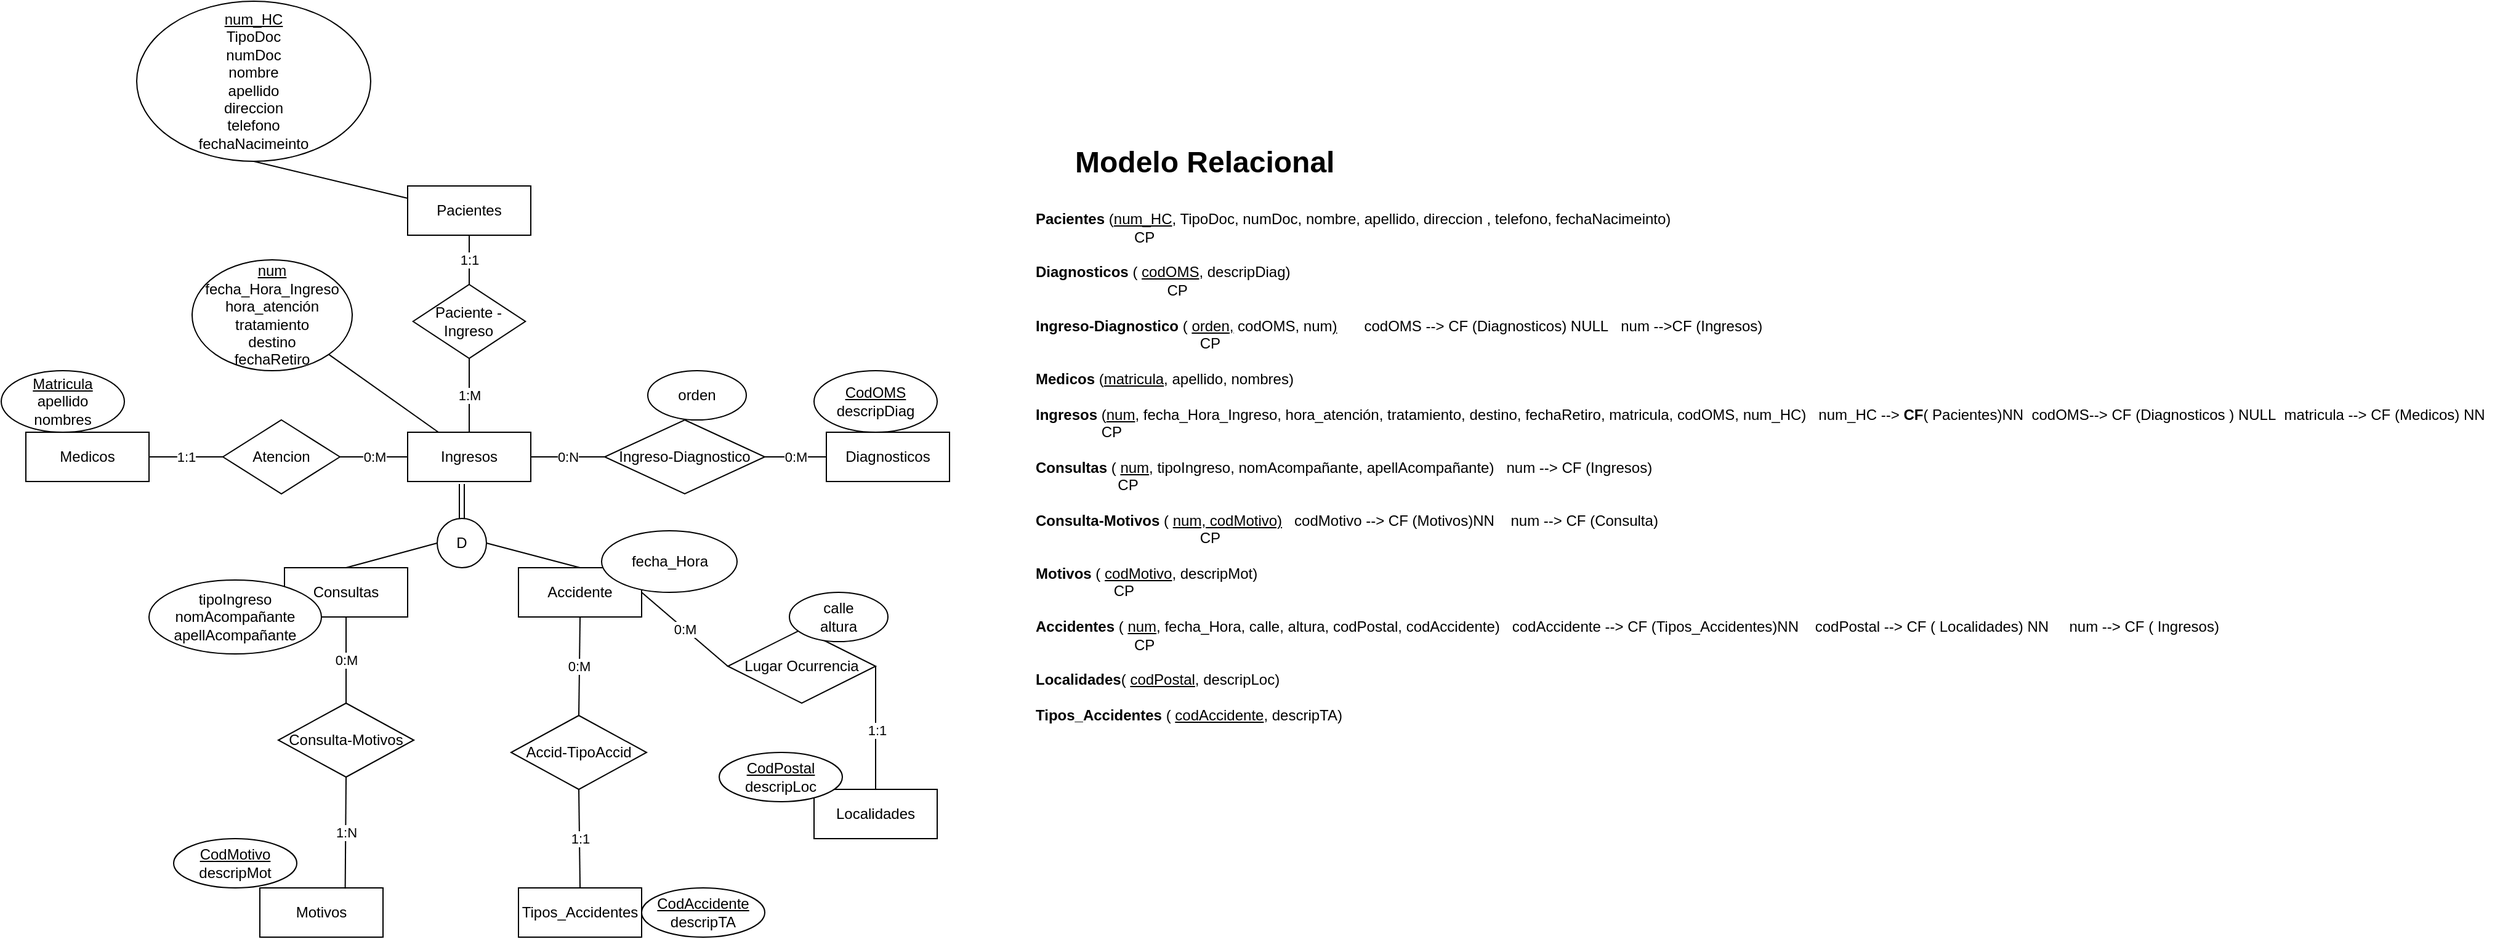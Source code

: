 <mxfile version="27.0.9">
  <diagram name="Página-1" id="kFTfZqX--AuCO2HkpCwb">
    <mxGraphModel grid="1" page="1" gridSize="10" guides="1" tooltips="1" connect="1" arrows="1" fold="1" pageScale="1" pageWidth="827" pageHeight="1169" math="0" shadow="0">
      <root>
        <mxCell id="0" />
        <mxCell id="1" parent="0" />
        <mxCell id="hpdP9nWc89U68lc98Yp1-120" value="Motivos" style="whiteSpace=wrap;html=1;align=center;" vertex="1" parent="1">
          <mxGeometry x="250" y="830" width="100" height="40" as="geometry" />
        </mxCell>
        <mxCell id="hpdP9nWc89U68lc98Yp1-121" value="&lt;u&gt;CodMotivo&lt;/u&gt;&lt;div&gt;descripMot&lt;/div&gt;" style="ellipse;whiteSpace=wrap;html=1;align=center;" vertex="1" parent="1">
          <mxGeometry x="180" y="790" width="100" height="40" as="geometry" />
        </mxCell>
        <mxCell id="hpdP9nWc89U68lc98Yp1-122" value="Tipos_Accidentes" style="whiteSpace=wrap;html=1;align=center;" vertex="1" parent="1">
          <mxGeometry x="460" y="830" width="100" height="40" as="geometry" />
        </mxCell>
        <mxCell id="hpdP9nWc89U68lc98Yp1-123" value="&lt;u&gt;CodAccidente&lt;/u&gt;&lt;div&gt;descripTA&lt;/div&gt;" style="ellipse;whiteSpace=wrap;html=1;align=center;" vertex="1" parent="1">
          <mxGeometry x="560" y="830" width="100" height="40" as="geometry" />
        </mxCell>
        <mxCell id="hpdP9nWc89U68lc98Yp1-124" value="Localidades" style="whiteSpace=wrap;html=1;align=center;" vertex="1" parent="1">
          <mxGeometry x="700" y="750" width="100" height="40" as="geometry" />
        </mxCell>
        <mxCell id="hpdP9nWc89U68lc98Yp1-125" value="&lt;u&gt;CodPostal&lt;/u&gt;&lt;div&gt;descripLoc&lt;/div&gt;" style="ellipse;whiteSpace=wrap;html=1;align=center;" vertex="1" parent="1">
          <mxGeometry x="623" y="720" width="100" height="40" as="geometry" />
        </mxCell>
        <mxCell id="hpdP9nWc89U68lc98Yp1-126" value="Medicos" style="whiteSpace=wrap;html=1;align=center;" vertex="1" parent="1">
          <mxGeometry x="60" y="460" width="100" height="40" as="geometry" />
        </mxCell>
        <mxCell id="hpdP9nWc89U68lc98Yp1-127" value="&lt;u&gt;Matricula&lt;/u&gt;&lt;br&gt;&lt;div&gt;apellido&lt;/div&gt;&lt;div&gt;nombres&lt;/div&gt;" style="ellipse;whiteSpace=wrap;html=1;align=center;" vertex="1" parent="1">
          <mxGeometry x="40" y="410" width="100" height="50" as="geometry" />
        </mxCell>
        <mxCell id="hpdP9nWc89U68lc98Yp1-128" value="Diagnosticos" style="whiteSpace=wrap;html=1;align=center;" vertex="1" parent="1">
          <mxGeometry x="710" y="460" width="100" height="40" as="geometry" />
        </mxCell>
        <mxCell id="hpdP9nWc89U68lc98Yp1-129" value="&lt;u&gt;CodOMS&lt;/u&gt;&lt;div&gt;descripDiag&lt;/div&gt;" style="ellipse;whiteSpace=wrap;html=1;align=center;" vertex="1" parent="1">
          <mxGeometry x="700" y="410" width="100" height="50" as="geometry" />
        </mxCell>
        <mxCell id="hpdP9nWc89U68lc98Yp1-132" value="Pacientes" style="whiteSpace=wrap;html=1;align=center;" vertex="1" parent="1">
          <mxGeometry x="370" y="260" width="100" height="40" as="geometry" />
        </mxCell>
        <mxCell id="hpdP9nWc89U68lc98Yp1-133" value="&lt;u&gt;num_HC&lt;/u&gt;&lt;div&gt;TipoDoc&lt;div&gt;numDoc&lt;/div&gt;&lt;div&gt;nombre&lt;/div&gt;&lt;div&gt;apellido&lt;/div&gt;&lt;div&gt;direccion&lt;/div&gt;&lt;div&gt;telefono&lt;/div&gt;&lt;div&gt;fechaNacimeinto&lt;/div&gt;&lt;/div&gt;" style="ellipse;whiteSpace=wrap;html=1;align=center;" vertex="1" parent="1">
          <mxGeometry x="150" y="110" width="190" height="130" as="geometry" />
        </mxCell>
        <mxCell id="hpdP9nWc89U68lc98Yp1-134" value="" style="endArrow=none;html=1;rounded=0;exitX=0.5;exitY=1;exitDx=0;exitDy=0;entryX=0;entryY=0.25;entryDx=0;entryDy=0;" edge="1" parent="1" source="hpdP9nWc89U68lc98Yp1-133" target="hpdP9nWc89U68lc98Yp1-132">
          <mxGeometry width="50" height="50" relative="1" as="geometry">
            <mxPoint x="470" y="230" as="sourcePoint" />
            <mxPoint x="520" y="180" as="targetPoint" />
          </mxGeometry>
        </mxCell>
        <mxCell id="hpdP9nWc89U68lc98Yp1-137" value="Ingresos" style="whiteSpace=wrap;html=1;align=center;" vertex="1" parent="1">
          <mxGeometry x="370" y="460" width="100" height="40" as="geometry" />
        </mxCell>
        <mxCell id="hpdP9nWc89U68lc98Yp1-138" value="Consultas" style="whiteSpace=wrap;html=1;align=center;" vertex="1" parent="1">
          <mxGeometry x="270" y="570" width="100" height="40" as="geometry" />
        </mxCell>
        <mxCell id="hpdP9nWc89U68lc98Yp1-139" value="Accidente" style="whiteSpace=wrap;html=1;align=center;" vertex="1" parent="1">
          <mxGeometry x="460" y="570" width="100" height="40" as="geometry" />
        </mxCell>
        <mxCell id="hpdP9nWc89U68lc98Yp1-140" value="" style="endArrow=none;html=1;rounded=0;exitX=0.5;exitY=0;exitDx=0;exitDy=0;entryX=0;entryY=0.5;entryDx=0;entryDy=0;" edge="1" parent="1" source="hpdP9nWc89U68lc98Yp1-138" target="hpdP9nWc89U68lc98Yp1-173">
          <mxGeometry relative="1" as="geometry">
            <mxPoint x="180" y="480" as="sourcePoint" />
            <mxPoint x="340" y="480" as="targetPoint" />
          </mxGeometry>
        </mxCell>
        <mxCell id="hpdP9nWc89U68lc98Yp1-141" value="" style="endArrow=none;html=1;rounded=0;exitX=0.5;exitY=0;exitDx=0;exitDy=0;entryX=1;entryY=0.5;entryDx=0;entryDy=0;" edge="1" parent="1" source="hpdP9nWc89U68lc98Yp1-139" target="hpdP9nWc89U68lc98Yp1-173">
          <mxGeometry relative="1" as="geometry">
            <mxPoint x="294" y="580" as="sourcePoint" />
            <mxPoint x="420" y="510" as="targetPoint" />
          </mxGeometry>
        </mxCell>
        <mxCell id="hpdP9nWc89U68lc98Yp1-142" value="&lt;u&gt;num&lt;/u&gt;&lt;div&gt;fecha_Hora_Ingreso&lt;/div&gt;&lt;div&gt;hora_atención&lt;/div&gt;&lt;div&gt;tratamiento&lt;/div&gt;&lt;div&gt;destino&lt;/div&gt;&lt;div&gt;fechaRetiro&lt;/div&gt;" style="ellipse;whiteSpace=wrap;html=1;align=center;" vertex="1" parent="1">
          <mxGeometry x="195" y="320" width="130" height="90" as="geometry" />
        </mxCell>
        <mxCell id="hpdP9nWc89U68lc98Yp1-143" value="tipoIngreso&lt;div&gt;nomAcompañante&lt;/div&gt;&lt;div&gt;apellAcompañante&lt;/div&gt;" style="ellipse;whiteSpace=wrap;html=1;align=center;" vertex="1" parent="1">
          <mxGeometry x="160" y="580" width="140" height="60" as="geometry" />
        </mxCell>
        <mxCell id="hpdP9nWc89U68lc98Yp1-144" value="Consulta-Motivos" style="shape=rhombus;perimeter=rhombusPerimeter;whiteSpace=wrap;html=1;align=center;" vertex="1" parent="1">
          <mxGeometry x="265" y="680" width="110" height="60" as="geometry" />
        </mxCell>
        <mxCell id="hpdP9nWc89U68lc98Yp1-145" value="0:M" style="endArrow=none;html=1;rounded=0;exitX=0.5;exitY=1;exitDx=0;exitDy=0;entryX=0.5;entryY=0;entryDx=0;entryDy=0;" edge="1" parent="1" source="hpdP9nWc89U68lc98Yp1-138" target="hpdP9nWc89U68lc98Yp1-144">
          <mxGeometry relative="1" as="geometry">
            <mxPoint x="480" y="770" as="sourcePoint" />
            <mxPoint x="640" y="770" as="targetPoint" />
          </mxGeometry>
        </mxCell>
        <mxCell id="hpdP9nWc89U68lc98Yp1-147" value="1:N" style="endArrow=none;html=1;rounded=0;exitX=0.693;exitY=0.017;exitDx=0;exitDy=0;entryX=0.5;entryY=1;entryDx=0;entryDy=0;exitPerimeter=0;" edge="1" parent="1" source="hpdP9nWc89U68lc98Yp1-120" target="hpdP9nWc89U68lc98Yp1-144">
          <mxGeometry relative="1" as="geometry">
            <mxPoint x="330" y="620" as="sourcePoint" />
            <mxPoint x="320" y="750" as="targetPoint" />
          </mxGeometry>
        </mxCell>
        <mxCell id="hpdP9nWc89U68lc98Yp1-148" value="Accid-TipoAccid" style="shape=rhombus;perimeter=rhombusPerimeter;whiteSpace=wrap;html=1;align=center;" vertex="1" parent="1">
          <mxGeometry x="454" y="690" width="110" height="60" as="geometry" />
        </mxCell>
        <mxCell id="hpdP9nWc89U68lc98Yp1-149" value="1:1" style="endArrow=none;html=1;rounded=0;exitX=0.5;exitY=0;exitDx=0;exitDy=0;entryX=0.5;entryY=1;entryDx=0;entryDy=0;" edge="1" parent="1" source="hpdP9nWc89U68lc98Yp1-122" target="hpdP9nWc89U68lc98Yp1-148">
          <mxGeometry relative="1" as="geometry">
            <mxPoint x="504" y="831" as="sourcePoint" />
            <mxPoint x="505" y="750" as="targetPoint" />
          </mxGeometry>
        </mxCell>
        <mxCell id="hpdP9nWc89U68lc98Yp1-150" value="0:M" style="endArrow=none;html=1;rounded=0;exitX=0.5;exitY=0;exitDx=0;exitDy=0;entryX=0.5;entryY=1;entryDx=0;entryDy=0;" edge="1" parent="1" source="hpdP9nWc89U68lc98Yp1-148" target="hpdP9nWc89U68lc98Yp1-139">
          <mxGeometry relative="1" as="geometry">
            <mxPoint x="515" y="840" as="sourcePoint" />
            <mxPoint x="515" y="750" as="targetPoint" />
          </mxGeometry>
        </mxCell>
        <mxCell id="hpdP9nWc89U68lc98Yp1-151" value="fecha_Hora" style="ellipse;whiteSpace=wrap;html=1;align=center;" vertex="1" parent="1">
          <mxGeometry x="527.5" y="540" width="110" height="50" as="geometry" />
        </mxCell>
        <mxCell id="hpdP9nWc89U68lc98Yp1-152" value="" style="endArrow=none;html=1;rounded=0;exitX=1;exitY=0.5;exitDx=0;exitDy=0;entryX=0.5;entryY=0;entryDx=0;entryDy=0;" edge="1" parent="1" source="hpdP9nWc89U68lc98Yp1-155" target="hpdP9nWc89U68lc98Yp1-124">
          <mxGeometry relative="1" as="geometry">
            <mxPoint x="650" y="610" as="sourcePoint" />
            <mxPoint x="810" y="610" as="targetPoint" />
          </mxGeometry>
        </mxCell>
        <mxCell id="hpdP9nWc89U68lc98Yp1-153" value="1:1" style="edgeLabel;html=1;align=center;verticalAlign=middle;resizable=0;points=[];" connectable="0" vertex="1" parent="hpdP9nWc89U68lc98Yp1-152">
          <mxGeometry x="0.027" relative="1" as="geometry">
            <mxPoint x="1" as="offset" />
          </mxGeometry>
        </mxCell>
        <mxCell id="hpdP9nWc89U68lc98Yp1-154" value="0:M" style="endArrow=none;html=1;rounded=0;entryX=0;entryY=0.5;entryDx=0;entryDy=0;exitX=1;exitY=0.5;exitDx=0;exitDy=0;" edge="1" parent="1" source="hpdP9nWc89U68lc98Yp1-139" target="hpdP9nWc89U68lc98Yp1-155">
          <mxGeometry relative="1" as="geometry">
            <mxPoint x="650" y="610" as="sourcePoint" />
            <mxPoint x="810" y="610" as="targetPoint" />
          </mxGeometry>
        </mxCell>
        <mxCell id="hpdP9nWc89U68lc98Yp1-155" value="Lugar Ocurrencia" style="shape=rhombus;perimeter=rhombusPerimeter;whiteSpace=wrap;html=1;align=center;" vertex="1" parent="1">
          <mxGeometry x="630" y="620" width="120" height="60" as="geometry" />
        </mxCell>
        <mxCell id="hpdP9nWc89U68lc98Yp1-156" value="calle&lt;div&gt;altura&lt;/div&gt;" style="ellipse;whiteSpace=wrap;html=1;align=center;" vertex="1" parent="1">
          <mxGeometry x="680" y="590" width="80" height="40" as="geometry" />
        </mxCell>
        <mxCell id="hpdP9nWc89U68lc98Yp1-157" value="Atencion" style="shape=rhombus;perimeter=rhombusPerimeter;whiteSpace=wrap;html=1;align=center;" vertex="1" parent="1">
          <mxGeometry x="220" y="450" width="95" height="60" as="geometry" />
        </mxCell>
        <mxCell id="hpdP9nWc89U68lc98Yp1-158" value="0:M" style="endArrow=none;html=1;rounded=0;entryX=0;entryY=0.5;entryDx=0;entryDy=0;exitX=1;exitY=0.5;exitDx=0;exitDy=0;" edge="1" parent="1" source="hpdP9nWc89U68lc98Yp1-157" target="hpdP9nWc89U68lc98Yp1-137">
          <mxGeometry relative="1" as="geometry">
            <mxPoint x="320" y="480" as="sourcePoint" />
            <mxPoint x="698" y="280" as="targetPoint" />
            <mxPoint as="offset" />
          </mxGeometry>
        </mxCell>
        <mxCell id="hpdP9nWc89U68lc98Yp1-159" value="1:1" style="endArrow=none;html=1;rounded=0;exitX=1;exitY=0.5;exitDx=0;exitDy=0;entryX=0;entryY=0.5;entryDx=0;entryDy=0;" edge="1" parent="1" source="hpdP9nWc89U68lc98Yp1-126" target="hpdP9nWc89U68lc98Yp1-157">
          <mxGeometry relative="1" as="geometry">
            <mxPoint x="590" y="350" as="sourcePoint" />
            <mxPoint x="750" y="350" as="targetPoint" />
          </mxGeometry>
        </mxCell>
        <mxCell id="hpdP9nWc89U68lc98Yp1-160" value="Paciente -Ingreso" style="shape=rhombus;perimeter=rhombusPerimeter;whiteSpace=wrap;html=1;align=center;" vertex="1" parent="1">
          <mxGeometry x="374.38" y="340" width="91.25" height="60" as="geometry" />
        </mxCell>
        <mxCell id="hpdP9nWc89U68lc98Yp1-161" value="1:1" style="endArrow=none;html=1;rounded=0;exitX=0.5;exitY=1;exitDx=0;exitDy=0;entryX=0.5;entryY=0;entryDx=0;entryDy=0;" edge="1" parent="1" source="hpdP9nWc89U68lc98Yp1-132" target="hpdP9nWc89U68lc98Yp1-160">
          <mxGeometry relative="1" as="geometry">
            <mxPoint x="470" y="440" as="sourcePoint" />
            <mxPoint x="630" y="440" as="targetPoint" />
          </mxGeometry>
        </mxCell>
        <mxCell id="hpdP9nWc89U68lc98Yp1-162" value="1:M" style="endArrow=none;html=1;rounded=0;exitX=0.5;exitY=0;exitDx=0;exitDy=0;entryX=0.5;entryY=1;entryDx=0;entryDy=0;" edge="1" parent="1" source="hpdP9nWc89U68lc98Yp1-137" target="hpdP9nWc89U68lc98Yp1-160">
          <mxGeometry relative="1" as="geometry">
            <mxPoint x="430" y="310" as="sourcePoint" />
            <mxPoint x="430" y="360" as="targetPoint" />
            <mxPoint as="offset" />
          </mxGeometry>
        </mxCell>
        <mxCell id="hpdP9nWc89U68lc98Yp1-165" value="Ingreso-Diagnostico" style="shape=rhombus;perimeter=rhombusPerimeter;whiteSpace=wrap;html=1;align=center;" vertex="1" parent="1">
          <mxGeometry x="530" y="450" width="130" height="60" as="geometry" />
        </mxCell>
        <mxCell id="hpdP9nWc89U68lc98Yp1-166" value="0:N" style="endArrow=none;html=1;rounded=0;exitX=1;exitY=0.5;exitDx=0;exitDy=0;entryX=0;entryY=0.5;entryDx=0;entryDy=0;" edge="1" parent="1" source="hpdP9nWc89U68lc98Yp1-137" target="hpdP9nWc89U68lc98Yp1-165">
          <mxGeometry relative="1" as="geometry">
            <mxPoint x="430" y="310" as="sourcePoint" />
            <mxPoint x="430" y="360" as="targetPoint" />
            <mxPoint as="offset" />
          </mxGeometry>
        </mxCell>
        <mxCell id="hpdP9nWc89U68lc98Yp1-167" value="0:M" style="endArrow=none;html=1;rounded=0;exitX=1;exitY=0.5;exitDx=0;exitDy=0;entryX=0;entryY=0.5;entryDx=0;entryDy=0;" edge="1" parent="1" source="hpdP9nWc89U68lc98Yp1-165" target="hpdP9nWc89U68lc98Yp1-128">
          <mxGeometry relative="1" as="geometry">
            <mxPoint x="480" y="290" as="sourcePoint" />
            <mxPoint x="550" y="290" as="targetPoint" />
            <mxPoint as="offset" />
          </mxGeometry>
        </mxCell>
        <mxCell id="hpdP9nWc89U68lc98Yp1-173" value="D" style="ellipse;whiteSpace=wrap;html=1;" vertex="1" parent="1">
          <mxGeometry x="394" y="530" width="40" height="40" as="geometry" />
        </mxCell>
        <mxCell id="hpdP9nWc89U68lc98Yp1-174" value="" style="shape=link;html=1;rounded=0;exitX=0.44;exitY=1.05;exitDx=0;exitDy=0;exitPerimeter=0;entryX=0.5;entryY=0;entryDx=0;entryDy=0;" edge="1" parent="1" source="hpdP9nWc89U68lc98Yp1-137" target="hpdP9nWc89U68lc98Yp1-173">
          <mxGeometry relative="1" as="geometry">
            <mxPoint x="460" y="530" as="sourcePoint" />
            <mxPoint x="620" y="530" as="targetPoint" />
          </mxGeometry>
        </mxCell>
        <mxCell id="hpdP9nWc89U68lc98Yp1-179" value="orden" style="ellipse;whiteSpace=wrap;html=1;align=center;" vertex="1" parent="1">
          <mxGeometry x="565" y="410" width="80" height="40" as="geometry" />
        </mxCell>
        <mxCell id="hpdP9nWc89U68lc98Yp1-181" value="" style="endArrow=none;html=1;rounded=0;exitX=1;exitY=1;exitDx=0;exitDy=0;entryX=0.25;entryY=0;entryDx=0;entryDy=0;" edge="1" parent="1" source="hpdP9nWc89U68lc98Yp1-142" target="hpdP9nWc89U68lc98Yp1-137">
          <mxGeometry relative="1" as="geometry">
            <mxPoint x="205" y="470" as="sourcePoint" />
            <mxPoint x="380" y="490" as="targetPoint" />
            <mxPoint as="offset" />
          </mxGeometry>
        </mxCell>
        <mxCell id="tq3w3E36C_Xs5kuEUW_F-1" value="&lt;h1 style=&quot;margin-top: 0px;&quot;&gt;Modelo Relacional&lt;/h1&gt;" style="text;html=1;whiteSpace=wrap;overflow=hidden;rounded=0;" vertex="1" parent="1">
          <mxGeometry x="910" y="220" width="230" height="50" as="geometry" />
        </mxCell>
        <mxCell id="tq3w3E36C_Xs5kuEUW_F-2" value="&lt;b&gt;Pacientes&lt;/b&gt;&amp;nbsp;(&lt;u style=&quot;text-align: center;&quot;&gt;num_HC&lt;/u&gt;&lt;span style=&quot;text-align: center; background-color: transparent; color: light-dark(rgb(0, 0, 0), rgb(255, 255, 255));&quot;&gt;, TipoDoc&lt;/span&gt;&lt;span style=&quot;text-align: center; background-color: transparent; color: light-dark(rgb(0, 0, 0), rgb(255, 255, 255));&quot;&gt;, numDoc,&amp;nbsp;&lt;/span&gt;&lt;span style=&quot;text-align: center; background-color: transparent; color: light-dark(rgb(0, 0, 0), rgb(255, 255, 255));&quot;&gt;nombre,&amp;nbsp;&lt;/span&gt;&lt;span style=&quot;text-align: center; background-color: transparent; color: light-dark(rgb(0, 0, 0), rgb(255, 255, 255));&quot;&gt;apellido&lt;/span&gt;&lt;span style=&quot;text-align: center; background-color: transparent; color: light-dark(rgb(0, 0, 0), rgb(255, 255, 255));&quot;&gt;, direccion ,&amp;nbsp;&lt;/span&gt;&lt;span style=&quot;text-align: center; background-color: transparent; color: light-dark(rgb(0, 0, 0), rgb(255, 255, 255));&quot;&gt;telefono,&amp;nbsp;&lt;/span&gt;&lt;span style=&quot;text-align: center; background-color: transparent; color: light-dark(rgb(0, 0, 0), rgb(255, 255, 255));&quot;&gt;fechaNacimeinto)&lt;/span&gt;&lt;div&gt;&lt;span style=&quot;text-align: center; background-color: transparent; color: light-dark(rgb(0, 0, 0), rgb(255, 255, 255));&quot;&gt;&lt;span style=&quot;white-space: pre;&quot;&gt;&#x9;&lt;/span&gt;&lt;span style=&quot;white-space: pre;&quot;&gt;&#x9;&lt;/span&gt;&lt;span style=&quot;white-space: pre;&quot;&gt;&#x9;&lt;/span&gt;CP&lt;/span&gt;&lt;/div&gt;&lt;div&gt;&lt;span style=&quot;text-align: center; background-color: transparent; color: light-dark(rgb(0, 0, 0), rgb(255, 255, 255));&quot;&gt;&lt;br&gt;&lt;/span&gt;&lt;/div&gt;&lt;div&gt;&lt;span style=&quot;text-align: center; background-color: transparent; color: light-dark(rgb(0, 0, 0), rgb(255, 255, 255));&quot;&gt;&lt;b&gt;Diagnosticos&lt;/b&gt;&amp;nbsp;( &lt;u&gt;codOMS&lt;/u&gt;, descripDiag)&amp;nbsp;&lt;/span&gt;&lt;/div&gt;&lt;div&gt;&lt;span style=&quot;text-align: center; background-color: transparent; color: light-dark(rgb(0, 0, 0), rgb(255, 255, 255));&quot;&gt;&lt;span style=&quot;white-space: pre;&quot;&gt;&#x9;&lt;/span&gt;&lt;span style=&quot;white-space: pre;&quot;&gt;&#x9;&lt;/span&gt;&lt;span style=&quot;white-space: pre;&quot;&gt;&#x9;&lt;/span&gt;&lt;span style=&quot;white-space: pre;&quot;&gt;&#x9;&lt;/span&gt;CP&lt;br&gt;&lt;/span&gt;&lt;/div&gt;&lt;div&gt;&lt;span style=&quot;text-align: center; background-color: transparent; color: light-dark(rgb(0, 0, 0), rgb(255, 255, 255));&quot;&gt;&lt;br&gt;&lt;/span&gt;&lt;/div&gt;&lt;div&gt;&lt;span style=&quot;text-align: center; background-color: transparent; color: light-dark(rgb(0, 0, 0), rgb(255, 255, 255));&quot;&gt;&lt;b&gt;Ingreso-Diagnostico&lt;/b&gt;&amp;nbsp;( &lt;u&gt;orden,&lt;/u&gt; codOMS, num&lt;u&gt;)&lt;/u&gt;&lt;span style=&quot;text-decoration-line: underline; white-space: pre;&quot;&gt;&#x9;&lt;/span&gt;codOMS --&amp;gt; CF (Diagnosticos) NULL&amp;nbsp; &amp;nbsp;num --&amp;gt;CF (Ingresos)&lt;/span&gt;&lt;/div&gt;&lt;div&gt;&lt;span style=&quot;text-align: center; background-color: transparent; color: light-dark(rgb(0, 0, 0), rgb(255, 255, 255));&quot;&gt;&lt;span style=&quot;white-space: pre;&quot;&gt;&#x9;&lt;/span&gt;&lt;span style=&quot;white-space: pre;&quot;&gt;&#x9;&lt;/span&gt;&lt;span style=&quot;white-space: pre;&quot;&gt;&#x9;&lt;/span&gt;&lt;span style=&quot;white-space: pre;&quot;&gt;&#x9;&lt;/span&gt;&lt;span style=&quot;white-space: pre;&quot;&gt;&#x9;&lt;/span&gt;CP&lt;br&gt;&lt;/span&gt;&lt;/div&gt;&lt;div&gt;&lt;span style=&quot;text-align: center; background-color: transparent; color: light-dark(rgb(0, 0, 0), rgb(255, 255, 255));&quot;&gt;&lt;br&gt;&lt;/span&gt;&lt;/div&gt;&lt;div&gt;&lt;span style=&quot;text-align: center; background-color: transparent; color: light-dark(rgb(0, 0, 0), rgb(255, 255, 255));&quot;&gt;&lt;b&gt;Medicos&lt;/b&gt;&amp;nbsp;(&lt;u&gt;matricula&lt;/u&gt;, apellido, nombres)&amp;nbsp;&lt;/span&gt;&lt;/div&gt;&lt;div&gt;&lt;span style=&quot;text-align: center; background-color: transparent; color: light-dark(rgb(0, 0, 0), rgb(255, 255, 255));&quot;&gt;&lt;br&gt;&lt;/span&gt;&lt;/div&gt;&lt;div&gt;&lt;span style=&quot;text-align: center; background-color: transparent; color: light-dark(rgb(0, 0, 0), rgb(255, 255, 255));&quot;&gt;&lt;b&gt;Ingresos&lt;/b&gt;&amp;nbsp;(&lt;u&gt;num&lt;/u&gt;,&amp;nbsp;&lt;/span&gt;&lt;span style=&quot;text-align: center; background-color: transparent; color: light-dark(rgb(0, 0, 0), rgb(255, 255, 255));&quot;&gt;fecha_Hora_Ingreso,&amp;nbsp;&lt;/span&gt;&lt;span style=&quot;text-align: center; background-color: transparent; color: light-dark(rgb(0, 0, 0), rgb(255, 255, 255));&quot;&gt;hora_atención,&amp;nbsp;&lt;/span&gt;&lt;span style=&quot;text-align: center; background-color: transparent; color: light-dark(rgb(0, 0, 0), rgb(255, 255, 255));&quot;&gt;tratamiento,&amp;nbsp;&lt;/span&gt;&lt;span style=&quot;text-align: center; background-color: transparent; color: light-dark(rgb(0, 0, 0), rgb(255, 255, 255));&quot;&gt;destino,&amp;nbsp;&lt;/span&gt;&lt;span style=&quot;text-align: center; background-color: transparent; color: light-dark(rgb(0, 0, 0), rgb(255, 255, 255));&quot;&gt;fechaRetiro, matricula, codOMS, num_HC)&amp;nbsp; &amp;nbsp;num_HC --&amp;gt; &lt;b&gt;CF&lt;/b&gt;( Pacientes)NN&amp;nbsp;&amp;nbsp;&lt;/span&gt;&lt;span style=&quot;text-align: center;&quot;&gt;codOMS&lt;/span&gt;&lt;span style=&quot;text-align: center; background-color: transparent; color: light-dark(rgb(0, 0, 0), rgb(255, 255, 255));&quot;&gt;--&amp;gt; CF (Diagnosticos ) NULL&amp;nbsp; matricula --&amp;gt; CF (Medicos) NN&lt;/span&gt;&lt;/div&gt;&lt;div&gt;&lt;span style=&quot;text-align: center; background-color: transparent; color: light-dark(rgb(0, 0, 0), rgb(255, 255, 255));&quot;&gt;&lt;span style=&quot;white-space: pre;&quot;&gt;&#x9;&lt;/span&gt;&lt;span style=&quot;white-space: pre;&quot;&gt;&#x9;&lt;/span&gt;CP&lt;/span&gt;&lt;/div&gt;&lt;div&gt;&lt;span style=&quot;text-align: center; background-color: transparent; color: light-dark(rgb(0, 0, 0), rgb(255, 255, 255));&quot;&gt;&lt;br&gt;&lt;/span&gt;&lt;/div&gt;&lt;div&gt;&lt;span style=&quot;text-align: center; background-color: transparent; color: light-dark(rgb(0, 0, 0), rgb(255, 255, 255));&quot;&gt;&lt;b&gt;Consultas&amp;nbsp;&lt;/b&gt;(&amp;nbsp;&lt;/span&gt;&lt;span style=&quot;background-color: transparent; color: light-dark(rgb(0, 0, 0), rgb(255, 255, 255)); text-align: center;&quot;&gt;&lt;u&gt;num&lt;/u&gt;,&amp;nbsp;&lt;/span&gt;&lt;span style=&quot;text-align: center; background-color: transparent; color: light-dark(rgb(0, 0, 0), rgb(255, 255, 255));&quot;&gt;tipoIngreso,&amp;nbsp;&lt;/span&gt;&lt;span style=&quot;text-align: center; background-color: transparent; color: light-dark(rgb(0, 0, 0), rgb(255, 255, 255));&quot;&gt;nomAcompañante,&amp;nbsp;&lt;/span&gt;&lt;span style=&quot;text-align: center; background-color: transparent; color: light-dark(rgb(0, 0, 0), rgb(255, 255, 255));&quot;&gt;apellAcompañante)&amp;nbsp; &amp;nbsp;num --&amp;gt; CF (Ingresos)&lt;/span&gt;&lt;/div&gt;&lt;div&gt;&lt;span style=&quot;text-align: center; background-color: transparent; color: light-dark(rgb(0, 0, 0), rgb(255, 255, 255));&quot;&gt;&lt;span style=&quot;white-space: pre;&quot;&gt;&#x9;&lt;/span&gt;&lt;span style=&quot;white-space: pre;&quot;&gt;&#x9;&lt;/span&gt;&amp;nbsp; &amp;nbsp; CP&lt;br&gt;&lt;/span&gt;&lt;/div&gt;&lt;div&gt;&lt;span style=&quot;text-align: center; background-color: transparent; color: light-dark(rgb(0, 0, 0), rgb(255, 255, 255));&quot;&gt;&lt;br&gt;&lt;/span&gt;&lt;/div&gt;&lt;div&gt;&lt;span style=&quot;text-align: center; background-color: transparent; color: light-dark(rgb(0, 0, 0), rgb(255, 255, 255));&quot;&gt;&lt;b&gt;Consulta-Motivos&lt;/b&gt;&amp;nbsp;( &lt;u&gt;num, codMotivo)&lt;/u&gt;&amp;nbsp; &amp;nbsp;codMotivo --&amp;gt; CF (Motivos)NN&amp;nbsp; &amp;nbsp; num --&amp;gt; CF (Consulta)&amp;nbsp;&lt;/span&gt;&lt;/div&gt;&lt;div&gt;&lt;span style=&quot;text-align: center; background-color: transparent; color: light-dark(rgb(0, 0, 0), rgb(255, 255, 255));&quot;&gt;&lt;span style=&quot;white-space: pre;&quot;&gt;&#x9;&lt;/span&gt;&lt;span style=&quot;white-space: pre;&quot;&gt;&#x9;&lt;/span&gt;&lt;span style=&quot;white-space: pre;&quot;&gt;&#x9;&lt;/span&gt;&lt;span style=&quot;white-space: pre;&quot;&gt;&#x9;&lt;/span&gt;&lt;span style=&quot;white-space: pre;&quot;&gt;&#x9;&lt;/span&gt;CP&lt;br&gt;&lt;/span&gt;&lt;/div&gt;&lt;div&gt;&lt;span style=&quot;text-align: center; background-color: transparent; color: light-dark(rgb(0, 0, 0), rgb(255, 255, 255));&quot;&gt;&lt;br&gt;&lt;/span&gt;&lt;/div&gt;&lt;div&gt;&lt;span style=&quot;text-align: center; background-color: transparent; color: light-dark(rgb(0, 0, 0), rgb(255, 255, 255));&quot;&gt;&lt;b&gt;Motivos&lt;/b&gt;&amp;nbsp;( &lt;u&gt;codMotivo&lt;/u&gt;, descripMot)&lt;/span&gt;&lt;/div&gt;&lt;div&gt;&lt;span style=&quot;text-align: center; background-color: transparent; color: light-dark(rgb(0, 0, 0), rgb(255, 255, 255));&quot;&gt;&lt;span style=&quot;white-space: pre;&quot;&gt;&#x9;&lt;/span&gt;&lt;span style=&quot;white-space: pre;&quot;&gt;&#x9;&lt;/span&gt;&amp;nbsp; &amp;nbsp;CP&lt;br&gt;&lt;/span&gt;&lt;/div&gt;&lt;div&gt;&lt;span style=&quot;text-align: center; background-color: transparent; color: light-dark(rgb(0, 0, 0), rgb(255, 255, 255));&quot;&gt;&lt;br&gt;&lt;/span&gt;&lt;/div&gt;&lt;div&gt;&lt;span style=&quot;text-align: center; background-color: transparent; color: light-dark(rgb(0, 0, 0), rgb(255, 255, 255));&quot;&gt;&lt;b&gt;Accidentes &lt;/b&gt;( &lt;u&gt;num&lt;/u&gt;, fecha_Hora, calle, altura, codPostal, codAccidente)&amp;nbsp; &amp;nbsp;codAccidente --&amp;gt; CF (Tipos_Accidentes)NN&amp;nbsp; &amp;nbsp; codPostal --&amp;gt; CF ( Localidades) NN&amp;nbsp; &amp;nbsp; &amp;nbsp;num --&amp;gt; CF ( Ingresos)&lt;/span&gt;&lt;/div&gt;&lt;div&gt;&lt;span style=&quot;text-align: center; background-color: transparent; color: light-dark(rgb(0, 0, 0), rgb(255, 255, 255));&quot;&gt;&lt;span style=&quot;white-space: pre;&quot;&gt;&#x9;&lt;/span&gt;&lt;span style=&quot;white-space: pre;&quot;&gt;&#x9;&lt;/span&gt;&lt;span style=&quot;white-space: pre;&quot;&gt;&#x9;&lt;/span&gt;CP&lt;br&gt;&lt;/span&gt;&lt;/div&gt;&lt;div&gt;&lt;span style=&quot;text-align: center; background-color: transparent; color: light-dark(rgb(0, 0, 0), rgb(255, 255, 255));&quot;&gt;&lt;br&gt;&lt;/span&gt;&lt;/div&gt;&lt;div&gt;&lt;span style=&quot;text-align: center; background-color: transparent; color: light-dark(rgb(0, 0, 0), rgb(255, 255, 255));&quot;&gt;&lt;b&gt;Localidades&lt;/b&gt;( &lt;u&gt;codPostal&lt;/u&gt;, descripLoc)&lt;/span&gt;&lt;/div&gt;&lt;div&gt;&lt;span style=&quot;text-align: center; background-color: transparent; color: light-dark(rgb(0, 0, 0), rgb(255, 255, 255));&quot;&gt;&lt;br&gt;&lt;/span&gt;&lt;/div&gt;&lt;div&gt;&lt;span style=&quot;text-align: center; background-color: transparent; color: light-dark(rgb(0, 0, 0), rgb(255, 255, 255));&quot;&gt;&lt;b&gt;Tipos_Accidentes&lt;/b&gt;&amp;nbsp;( &lt;u&gt;codAccidente&lt;/u&gt;, descripTA)&lt;/span&gt;&lt;/div&gt;&lt;div&gt;&lt;span style=&quot;text-align: center; background-color: transparent; color: light-dark(rgb(0, 0, 0), rgb(255, 255, 255));&quot;&gt;&lt;br&gt;&lt;/span&gt;&lt;/div&gt;&lt;div&gt;&lt;span style=&quot;text-align: center; background-color: transparent; color: light-dark(rgb(0, 0, 0), rgb(255, 255, 255));&quot;&gt;&lt;br&gt;&lt;/span&gt;&lt;/div&gt;&lt;div&gt;&lt;span style=&quot;text-align: center; background-color: transparent; color: light-dark(rgb(0, 0, 0), rgb(255, 255, 255));&quot;&gt;&lt;br&gt;&lt;/span&gt;&lt;/div&gt;" style="text;html=1;align=left;verticalAlign=middle;whiteSpace=wrap;rounded=0;" vertex="1" parent="1">
          <mxGeometry x="878" y="290" width="1190" height="440" as="geometry" />
        </mxCell>
      </root>
    </mxGraphModel>
  </diagram>
</mxfile>
